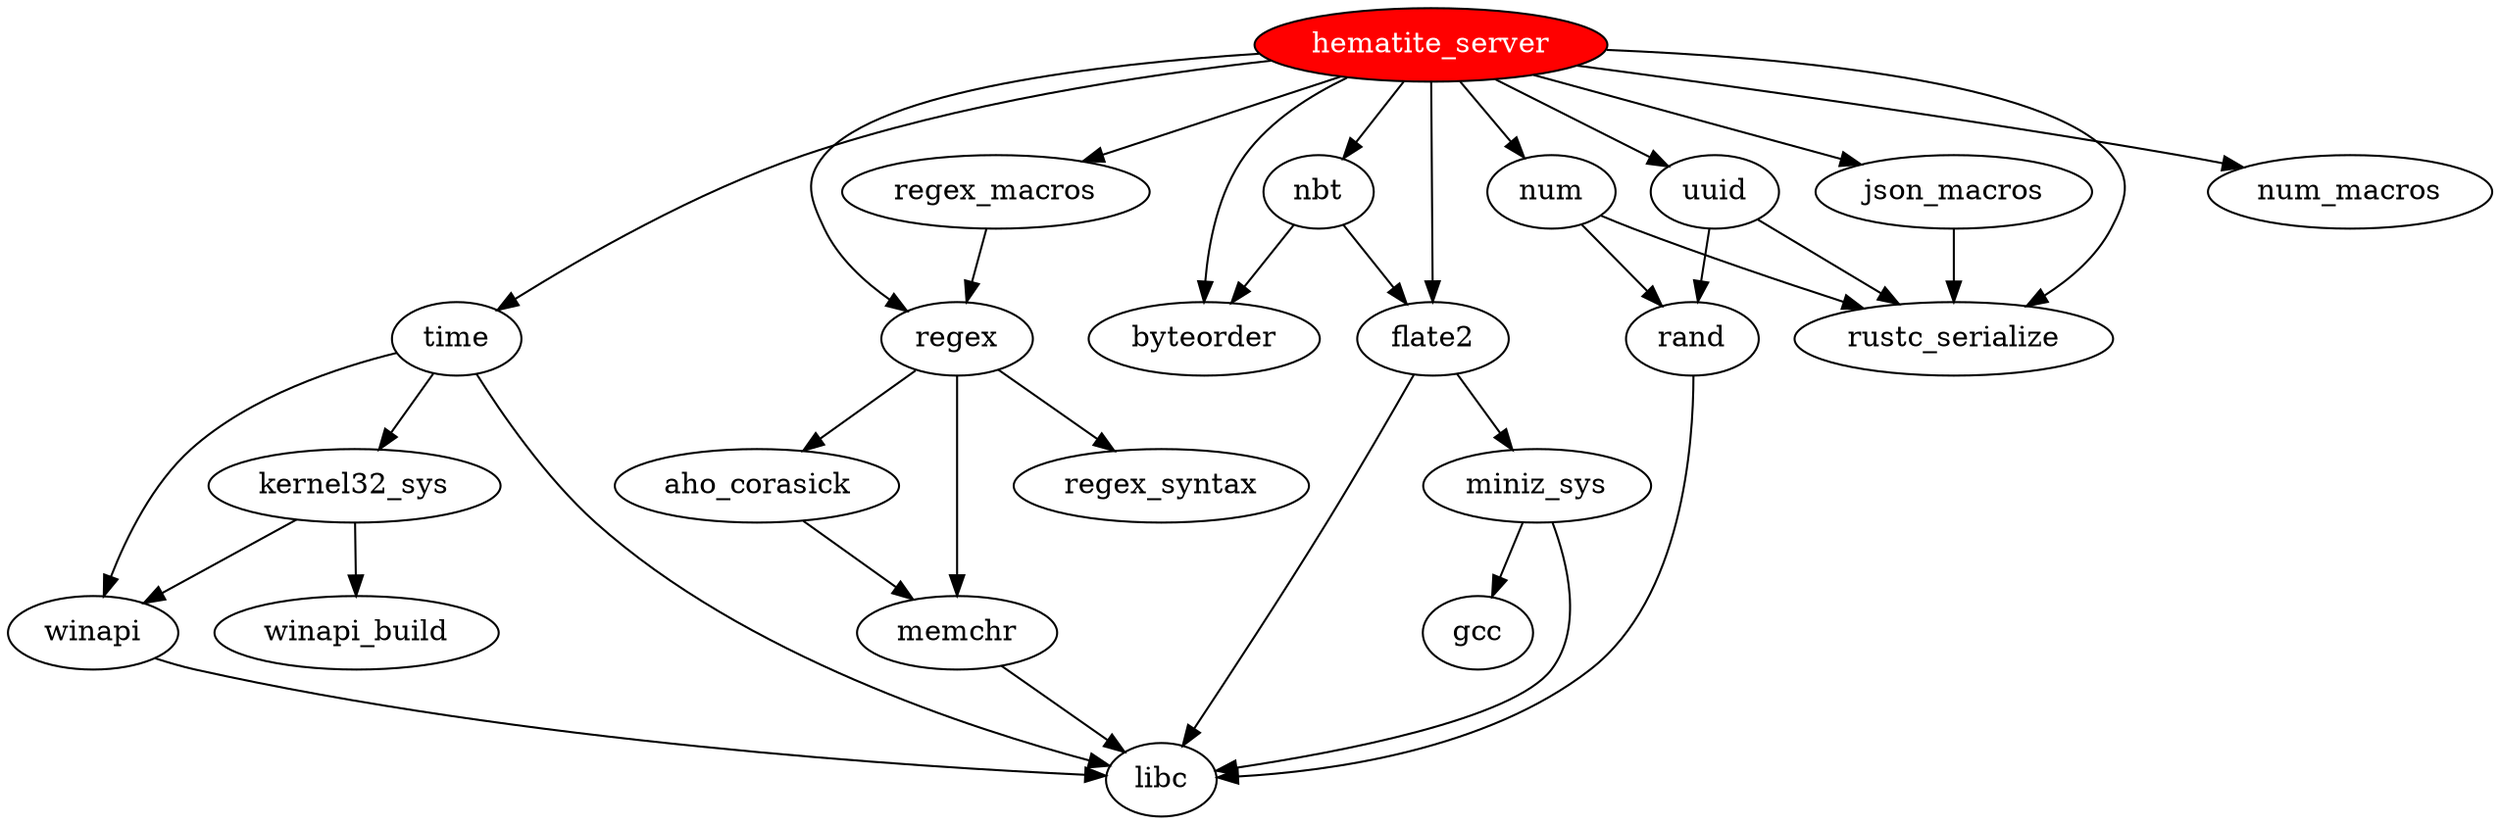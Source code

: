 digraph hematite_server {
  hematite_server [root=true]
  hematite_server [fillcolor=red]
  hematite_server [fontcolor=white]
  hematite_server [style=filled]
  hematite_server -> byteorder;
  hematite_server -> flate2;
  hematite_server -> json_macros;
  hematite_server -> nbt;
  hematite_server -> num;
  hematite_server -> num_macros;
  hematite_server -> regex;
  hematite_server -> regex_macros;
  hematite_server -> rustc_serialize;
  hematite_server -> time;
  hematite_server -> uuid;
  aho_corasick -> memchr;
  flate2 -> libc;
  flate2 -> miniz_sys;
  json_macros -> rustc_serialize;
  kernel32_sys -> winapi;
  kernel32_sys -> winapi_build;
  memchr -> libc;
  miniz_sys -> gcc;
  miniz_sys -> libc;
  nbt -> byteorder;
  nbt -> flate2;
  num -> rand;
  num -> rustc_serialize;
  rand -> libc;
  regex -> aho_corasick;
  regex -> memchr;
  regex -> regex_syntax;
  regex_macros -> regex;
  time -> kernel32_sys;
  time -> libc;
  time -> winapi;
  uuid -> rand;
  uuid -> rustc_serialize;
  winapi -> libc;
}
